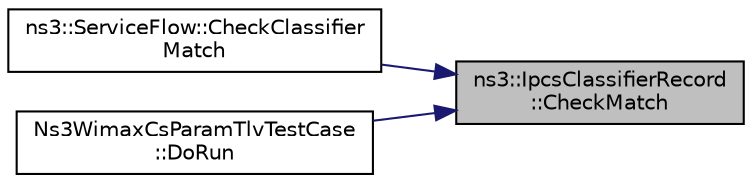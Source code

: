 digraph "ns3::IpcsClassifierRecord::CheckMatch"
{
 // LATEX_PDF_SIZE
  edge [fontname="Helvetica",fontsize="10",labelfontname="Helvetica",labelfontsize="10"];
  node [fontname="Helvetica",fontsize="10",shape=record];
  rankdir="RL";
  Node1 [label="ns3::IpcsClassifierRecord\l::CheckMatch",height=0.2,width=0.4,color="black", fillcolor="grey75", style="filled", fontcolor="black",tooltip="check if a packets can be used with this classifier"];
  Node1 -> Node2 [dir="back",color="midnightblue",fontsize="10",style="solid",fontname="Helvetica"];
  Node2 [label="ns3::ServiceFlow::CheckClassifier\lMatch",height=0.2,width=0.4,color="black", fillcolor="white", style="filled",URL="$classns3_1_1_service_flow.html#ad91772f5884769da5cfd9a4394be5cc6",tooltip=" "];
  Node1 -> Node3 [dir="back",color="midnightblue",fontsize="10",style="solid",fontname="Helvetica"];
  Node3 [label="Ns3WimaxCsParamTlvTestCase\l::DoRun",height=0.2,width=0.4,color="black", fillcolor="white", style="filled",URL="$class_ns3_wimax_cs_param_tlv_test_case.html#a787e5b86252dac18778c864535b1d4d4",tooltip="Implementation to actually run this TestCase."];
}
